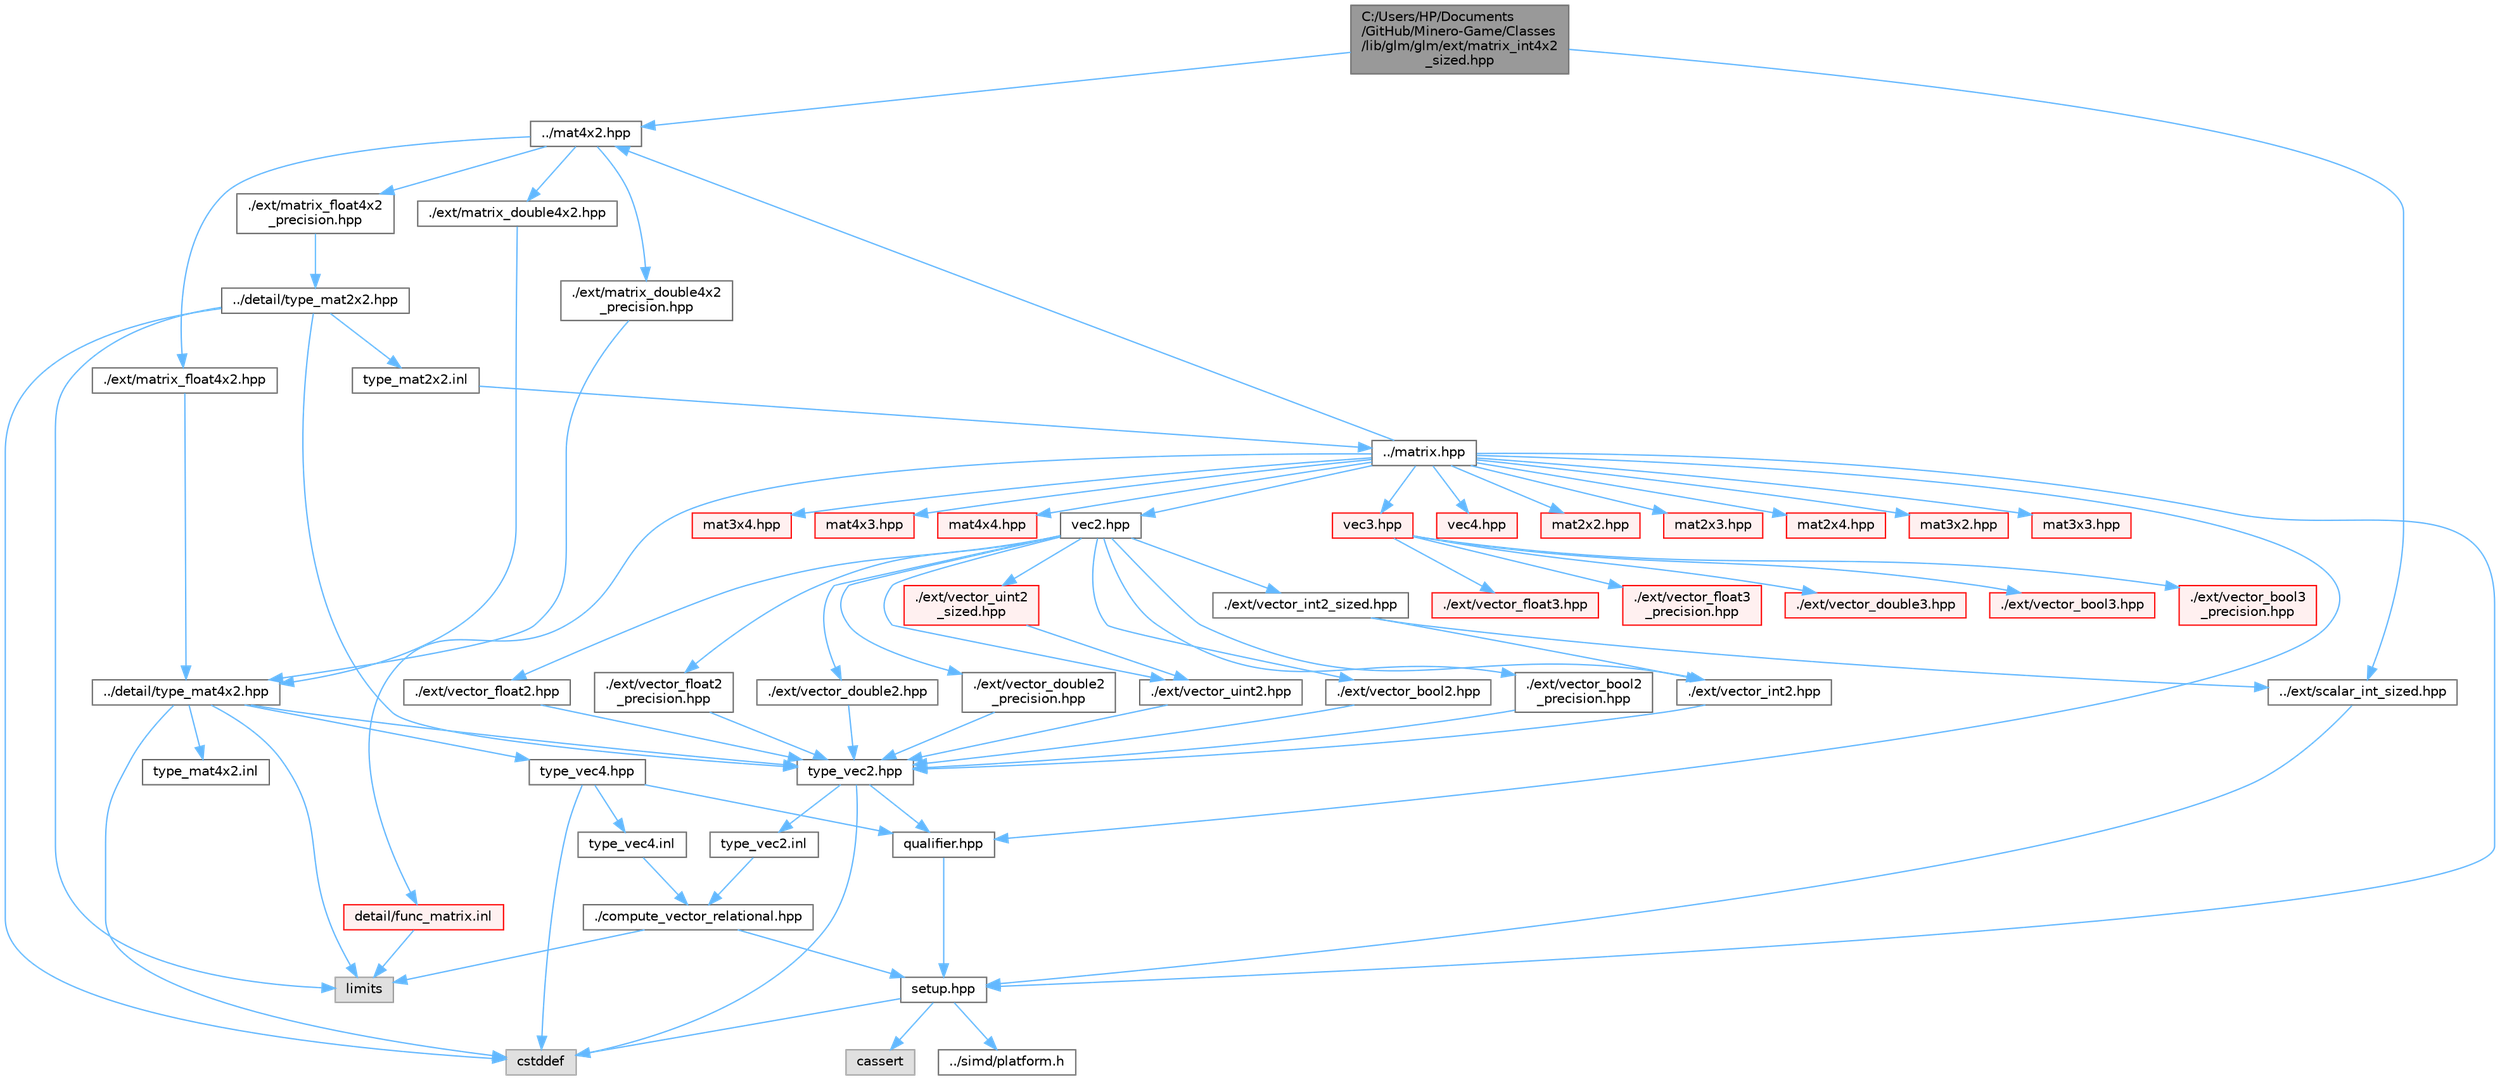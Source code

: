 digraph "C:/Users/HP/Documents/GitHub/Minero-Game/Classes/lib/glm/glm/ext/matrix_int4x2_sized.hpp"
{
 // LATEX_PDF_SIZE
  bgcolor="transparent";
  edge [fontname=Helvetica,fontsize=10,labelfontname=Helvetica,labelfontsize=10];
  node [fontname=Helvetica,fontsize=10,shape=box,height=0.2,width=0.4];
  Node1 [id="Node000001",label="C:/Users/HP/Documents\l/GitHub/Minero-Game/Classes\l/lib/glm/glm/ext/matrix_int4x2\l_sized.hpp",height=0.2,width=0.4,color="gray40", fillcolor="grey60", style="filled", fontcolor="black",tooltip=" "];
  Node1 -> Node2 [id="edge1_Node000001_Node000002",color="steelblue1",style="solid",tooltip=" "];
  Node2 [id="Node000002",label="../mat4x2.hpp",height=0.2,width=0.4,color="grey40", fillcolor="white", style="filled",URL="$_classes_2lib_2glm_2glm_2mat4x2_8hpp.html",tooltip=" "];
  Node2 -> Node3 [id="edge2_Node000002_Node000003",color="steelblue1",style="solid",tooltip=" "];
  Node3 [id="Node000003",label="./ext/matrix_double4x2.hpp",height=0.2,width=0.4,color="grey40", fillcolor="white", style="filled",URL="$_classes_2lib_2glm_2glm_2ext_2matrix__double4x2_8hpp.html",tooltip=" "];
  Node3 -> Node4 [id="edge3_Node000003_Node000004",color="steelblue1",style="solid",tooltip=" "];
  Node4 [id="Node000004",label="../detail/type_mat4x2.hpp",height=0.2,width=0.4,color="grey40", fillcolor="white", style="filled",URL="$_classes_2lib_2glm_2glm_2detail_2type__mat4x2_8hpp.html",tooltip=" "];
  Node4 -> Node5 [id="edge4_Node000004_Node000005",color="steelblue1",style="solid",tooltip=" "];
  Node5 [id="Node000005",label="type_vec2.hpp",height=0.2,width=0.4,color="grey40", fillcolor="white", style="filled",URL="$_classes_2lib_2glm_2glm_2detail_2type__vec2_8hpp.html",tooltip=" "];
  Node5 -> Node6 [id="edge5_Node000005_Node000006",color="steelblue1",style="solid",tooltip=" "];
  Node6 [id="Node000006",label="qualifier.hpp",height=0.2,width=0.4,color="grey40", fillcolor="white", style="filled",URL="$_classes_2lib_2glm_2glm_2detail_2qualifier_8hpp.html",tooltip=" "];
  Node6 -> Node7 [id="edge6_Node000006_Node000007",color="steelblue1",style="solid",tooltip=" "];
  Node7 [id="Node000007",label="setup.hpp",height=0.2,width=0.4,color="grey40", fillcolor="white", style="filled",URL="$_classes_2lib_2glm_2glm_2detail_2setup_8hpp.html",tooltip=" "];
  Node7 -> Node8 [id="edge7_Node000007_Node000008",color="steelblue1",style="solid",tooltip=" "];
  Node8 [id="Node000008",label="cassert",height=0.2,width=0.4,color="grey60", fillcolor="#E0E0E0", style="filled",tooltip=" "];
  Node7 -> Node9 [id="edge8_Node000007_Node000009",color="steelblue1",style="solid",tooltip=" "];
  Node9 [id="Node000009",label="cstddef",height=0.2,width=0.4,color="grey60", fillcolor="#E0E0E0", style="filled",tooltip=" "];
  Node7 -> Node10 [id="edge9_Node000007_Node000010",color="steelblue1",style="solid",tooltip=" "];
  Node10 [id="Node000010",label="../simd/platform.h",height=0.2,width=0.4,color="grey40", fillcolor="white", style="filled",URL="$_classes_2lib_2glm_2glm_2simd_2platform_8h.html",tooltip=" "];
  Node5 -> Node9 [id="edge10_Node000005_Node000009",color="steelblue1",style="solid",tooltip=" "];
  Node5 -> Node11 [id="edge11_Node000005_Node000011",color="steelblue1",style="solid",tooltip=" "];
  Node11 [id="Node000011",label="type_vec2.inl",height=0.2,width=0.4,color="grey40", fillcolor="white", style="filled",URL="$_classes_2lib_2glm_2glm_2detail_2type__vec2_8inl.html",tooltip=" "];
  Node11 -> Node12 [id="edge12_Node000011_Node000012",color="steelblue1",style="solid",tooltip=" "];
  Node12 [id="Node000012",label="./compute_vector_relational.hpp",height=0.2,width=0.4,color="grey40", fillcolor="white", style="filled",URL="$_classes_2lib_2glm_2glm_2detail_2compute__vector__relational_8hpp.html",tooltip=" "];
  Node12 -> Node7 [id="edge13_Node000012_Node000007",color="steelblue1",style="solid",tooltip=" "];
  Node12 -> Node13 [id="edge14_Node000012_Node000013",color="steelblue1",style="solid",tooltip=" "];
  Node13 [id="Node000013",label="limits",height=0.2,width=0.4,color="grey60", fillcolor="#E0E0E0", style="filled",tooltip=" "];
  Node4 -> Node14 [id="edge15_Node000004_Node000014",color="steelblue1",style="solid",tooltip=" "];
  Node14 [id="Node000014",label="type_vec4.hpp",height=0.2,width=0.4,color="grey40", fillcolor="white", style="filled",URL="$_classes_2lib_2glm_2glm_2detail_2type__vec4_8hpp.html",tooltip=" "];
  Node14 -> Node6 [id="edge16_Node000014_Node000006",color="steelblue1",style="solid",tooltip=" "];
  Node14 -> Node9 [id="edge17_Node000014_Node000009",color="steelblue1",style="solid",tooltip=" "];
  Node14 -> Node15 [id="edge18_Node000014_Node000015",color="steelblue1",style="solid",tooltip=" "];
  Node15 [id="Node000015",label="type_vec4.inl",height=0.2,width=0.4,color="grey40", fillcolor="white", style="filled",URL="$_classes_2lib_2glm_2glm_2detail_2type__vec4_8inl.html",tooltip=" "];
  Node15 -> Node12 [id="edge19_Node000015_Node000012",color="steelblue1",style="solid",tooltip=" "];
  Node4 -> Node13 [id="edge20_Node000004_Node000013",color="steelblue1",style="solid",tooltip=" "];
  Node4 -> Node9 [id="edge21_Node000004_Node000009",color="steelblue1",style="solid",tooltip=" "];
  Node4 -> Node16 [id="edge22_Node000004_Node000016",color="steelblue1",style="solid",tooltip=" "];
  Node16 [id="Node000016",label="type_mat4x2.inl",height=0.2,width=0.4,color="grey40", fillcolor="white", style="filled",URL="$_classes_2lib_2glm_2glm_2detail_2type__mat4x2_8inl.html",tooltip=" "];
  Node2 -> Node17 [id="edge23_Node000002_Node000017",color="steelblue1",style="solid",tooltip=" "];
  Node17 [id="Node000017",label="./ext/matrix_double4x2\l_precision.hpp",height=0.2,width=0.4,color="grey40", fillcolor="white", style="filled",URL="$_classes_2lib_2glm_2glm_2ext_2matrix__double4x2__precision_8hpp.html",tooltip=" "];
  Node17 -> Node4 [id="edge24_Node000017_Node000004",color="steelblue1",style="solid",tooltip=" "];
  Node2 -> Node18 [id="edge25_Node000002_Node000018",color="steelblue1",style="solid",tooltip=" "];
  Node18 [id="Node000018",label="./ext/matrix_float4x2.hpp",height=0.2,width=0.4,color="grey40", fillcolor="white", style="filled",URL="$_classes_2lib_2glm_2glm_2ext_2matrix__float4x2_8hpp.html",tooltip=" "];
  Node18 -> Node4 [id="edge26_Node000018_Node000004",color="steelblue1",style="solid",tooltip=" "];
  Node2 -> Node19 [id="edge27_Node000002_Node000019",color="steelblue1",style="solid",tooltip=" "];
  Node19 [id="Node000019",label="./ext/matrix_float4x2\l_precision.hpp",height=0.2,width=0.4,color="grey40", fillcolor="white", style="filled",URL="$_classes_2lib_2glm_2glm_2ext_2matrix__float4x2__precision_8hpp.html",tooltip=" "];
  Node19 -> Node20 [id="edge28_Node000019_Node000020",color="steelblue1",style="solid",tooltip=" "];
  Node20 [id="Node000020",label="../detail/type_mat2x2.hpp",height=0.2,width=0.4,color="grey40", fillcolor="white", style="filled",URL="$_classes_2lib_2glm_2glm_2detail_2type__mat2x2_8hpp.html",tooltip=" "];
  Node20 -> Node5 [id="edge29_Node000020_Node000005",color="steelblue1",style="solid",tooltip=" "];
  Node20 -> Node13 [id="edge30_Node000020_Node000013",color="steelblue1",style="solid",tooltip=" "];
  Node20 -> Node9 [id="edge31_Node000020_Node000009",color="steelblue1",style="solid",tooltip=" "];
  Node20 -> Node21 [id="edge32_Node000020_Node000021",color="steelblue1",style="solid",tooltip=" "];
  Node21 [id="Node000021",label="type_mat2x2.inl",height=0.2,width=0.4,color="grey40", fillcolor="white", style="filled",URL="$_classes_2lib_2glm_2glm_2detail_2type__mat2x2_8inl.html",tooltip=" "];
  Node21 -> Node22 [id="edge33_Node000021_Node000022",color="steelblue1",style="solid",tooltip=" "];
  Node22 [id="Node000022",label="../matrix.hpp",height=0.2,width=0.4,color="grey40", fillcolor="white", style="filled",URL="$_classes_2lib_2glm_2glm_2matrix_8hpp.html",tooltip=" "];
  Node22 -> Node6 [id="edge34_Node000022_Node000006",color="steelblue1",style="solid",tooltip=" "];
  Node22 -> Node7 [id="edge35_Node000022_Node000007",color="steelblue1",style="solid",tooltip=" "];
  Node22 -> Node23 [id="edge36_Node000022_Node000023",color="steelblue1",style="solid",tooltip=" "];
  Node23 [id="Node000023",label="vec2.hpp",height=0.2,width=0.4,color="grey40", fillcolor="white", style="filled",URL="$_classes_2lib_2glm_2glm_2vec2_8hpp.html",tooltip=" "];
  Node23 -> Node24 [id="edge37_Node000023_Node000024",color="steelblue1",style="solid",tooltip=" "];
  Node24 [id="Node000024",label="./ext/vector_bool2.hpp",height=0.2,width=0.4,color="grey40", fillcolor="white", style="filled",URL="$_classes_2lib_2glm_2glm_2ext_2vector__bool2_8hpp.html",tooltip=" "];
  Node24 -> Node5 [id="edge38_Node000024_Node000005",color="steelblue1",style="solid",tooltip=" "];
  Node23 -> Node25 [id="edge39_Node000023_Node000025",color="steelblue1",style="solid",tooltip=" "];
  Node25 [id="Node000025",label="./ext/vector_bool2\l_precision.hpp",height=0.2,width=0.4,color="grey40", fillcolor="white", style="filled",URL="$_classes_2lib_2glm_2glm_2ext_2vector__bool2__precision_8hpp.html",tooltip=" "];
  Node25 -> Node5 [id="edge40_Node000025_Node000005",color="steelblue1",style="solid",tooltip=" "];
  Node23 -> Node26 [id="edge41_Node000023_Node000026",color="steelblue1",style="solid",tooltip=" "];
  Node26 [id="Node000026",label="./ext/vector_float2.hpp",height=0.2,width=0.4,color="grey40", fillcolor="white", style="filled",URL="$_classes_2lib_2glm_2glm_2ext_2vector__float2_8hpp.html",tooltip=" "];
  Node26 -> Node5 [id="edge42_Node000026_Node000005",color="steelblue1",style="solid",tooltip=" "];
  Node23 -> Node27 [id="edge43_Node000023_Node000027",color="steelblue1",style="solid",tooltip=" "];
  Node27 [id="Node000027",label="./ext/vector_float2\l_precision.hpp",height=0.2,width=0.4,color="grey40", fillcolor="white", style="filled",URL="$_classes_2lib_2glm_2glm_2ext_2vector__float2__precision_8hpp.html",tooltip=" "];
  Node27 -> Node5 [id="edge44_Node000027_Node000005",color="steelblue1",style="solid",tooltip=" "];
  Node23 -> Node28 [id="edge45_Node000023_Node000028",color="steelblue1",style="solid",tooltip=" "];
  Node28 [id="Node000028",label="./ext/vector_double2.hpp",height=0.2,width=0.4,color="grey40", fillcolor="white", style="filled",URL="$_classes_2lib_2glm_2glm_2ext_2vector__double2_8hpp.html",tooltip=" "];
  Node28 -> Node5 [id="edge46_Node000028_Node000005",color="steelblue1",style="solid",tooltip=" "];
  Node23 -> Node29 [id="edge47_Node000023_Node000029",color="steelblue1",style="solid",tooltip=" "];
  Node29 [id="Node000029",label="./ext/vector_double2\l_precision.hpp",height=0.2,width=0.4,color="grey40", fillcolor="white", style="filled",URL="$_classes_2lib_2glm_2glm_2ext_2vector__double2__precision_8hpp.html",tooltip=" "];
  Node29 -> Node5 [id="edge48_Node000029_Node000005",color="steelblue1",style="solid",tooltip=" "];
  Node23 -> Node30 [id="edge49_Node000023_Node000030",color="steelblue1",style="solid",tooltip=" "];
  Node30 [id="Node000030",label="./ext/vector_int2.hpp",height=0.2,width=0.4,color="grey40", fillcolor="white", style="filled",URL="$_classes_2lib_2glm_2glm_2ext_2vector__int2_8hpp.html",tooltip=" "];
  Node30 -> Node5 [id="edge50_Node000030_Node000005",color="steelblue1",style="solid",tooltip=" "];
  Node23 -> Node31 [id="edge51_Node000023_Node000031",color="steelblue1",style="solid",tooltip=" "];
  Node31 [id="Node000031",label="./ext/vector_int2_sized.hpp",height=0.2,width=0.4,color="grey40", fillcolor="white", style="filled",URL="$_classes_2lib_2glm_2glm_2ext_2vector__int2__sized_8hpp.html",tooltip=" "];
  Node31 -> Node30 [id="edge52_Node000031_Node000030",color="steelblue1",style="solid",tooltip=" "];
  Node31 -> Node32 [id="edge53_Node000031_Node000032",color="steelblue1",style="solid",tooltip=" "];
  Node32 [id="Node000032",label="../ext/scalar_int_sized.hpp",height=0.2,width=0.4,color="grey40", fillcolor="white", style="filled",URL="$_classes_2lib_2glm_2glm_2ext_2scalar__int__sized_8hpp.html",tooltip=" "];
  Node32 -> Node7 [id="edge54_Node000032_Node000007",color="steelblue1",style="solid",tooltip=" "];
  Node23 -> Node33 [id="edge55_Node000023_Node000033",color="steelblue1",style="solid",tooltip=" "];
  Node33 [id="Node000033",label="./ext/vector_uint2.hpp",height=0.2,width=0.4,color="grey40", fillcolor="white", style="filled",URL="$_classes_2lib_2glm_2glm_2ext_2vector__uint2_8hpp.html",tooltip=" "];
  Node33 -> Node5 [id="edge56_Node000033_Node000005",color="steelblue1",style="solid",tooltip=" "];
  Node23 -> Node34 [id="edge57_Node000023_Node000034",color="steelblue1",style="solid",tooltip=" "];
  Node34 [id="Node000034",label="./ext/vector_uint2\l_sized.hpp",height=0.2,width=0.4,color="red", fillcolor="#FFF0F0", style="filled",URL="$_classes_2lib_2glm_2glm_2ext_2vector__uint2__sized_8hpp.html",tooltip=" "];
  Node34 -> Node33 [id="edge58_Node000034_Node000033",color="steelblue1",style="solid",tooltip=" "];
  Node22 -> Node36 [id="edge59_Node000022_Node000036",color="steelblue1",style="solid",tooltip=" "];
  Node36 [id="Node000036",label="vec3.hpp",height=0.2,width=0.4,color="red", fillcolor="#FFF0F0", style="filled",URL="$_classes_2lib_2glm_2glm_2vec3_8hpp.html",tooltip=" "];
  Node36 -> Node37 [id="edge60_Node000036_Node000037",color="steelblue1",style="solid",tooltip=" "];
  Node37 [id="Node000037",label="./ext/vector_bool3.hpp",height=0.2,width=0.4,color="red", fillcolor="#FFF0F0", style="filled",URL="$_classes_2lib_2glm_2glm_2ext_2vector__bool3_8hpp.html",tooltip=" "];
  Node36 -> Node40 [id="edge61_Node000036_Node000040",color="steelblue1",style="solid",tooltip=" "];
  Node40 [id="Node000040",label="./ext/vector_bool3\l_precision.hpp",height=0.2,width=0.4,color="red", fillcolor="#FFF0F0", style="filled",URL="$_classes_2lib_2glm_2glm_2ext_2vector__bool3__precision_8hpp.html",tooltip=" "];
  Node36 -> Node41 [id="edge62_Node000036_Node000041",color="steelblue1",style="solid",tooltip=" "];
  Node41 [id="Node000041",label="./ext/vector_float3.hpp",height=0.2,width=0.4,color="red", fillcolor="#FFF0F0", style="filled",URL="$_classes_2lib_2glm_2glm_2ext_2vector__float3_8hpp.html",tooltip=" "];
  Node36 -> Node42 [id="edge63_Node000036_Node000042",color="steelblue1",style="solid",tooltip=" "];
  Node42 [id="Node000042",label="./ext/vector_float3\l_precision.hpp",height=0.2,width=0.4,color="red", fillcolor="#FFF0F0", style="filled",URL="$_classes_2lib_2glm_2glm_2ext_2vector__float3__precision_8hpp.html",tooltip=" "];
  Node36 -> Node43 [id="edge64_Node000036_Node000043",color="steelblue1",style="solid",tooltip=" "];
  Node43 [id="Node000043",label="./ext/vector_double3.hpp",height=0.2,width=0.4,color="red", fillcolor="#FFF0F0", style="filled",URL="$_classes_2lib_2glm_2glm_2ext_2vector__double3_8hpp.html",tooltip=" "];
  Node22 -> Node49 [id="edge65_Node000022_Node000049",color="steelblue1",style="solid",tooltip=" "];
  Node49 [id="Node000049",label="vec4.hpp",height=0.2,width=0.4,color="red", fillcolor="#FFF0F0", style="filled",URL="$_classes_2lib_2glm_2glm_2vec4_8hpp.html",tooltip=" "];
  Node22 -> Node60 [id="edge66_Node000022_Node000060",color="steelblue1",style="solid",tooltip=" "];
  Node60 [id="Node000060",label="mat2x2.hpp",height=0.2,width=0.4,color="red", fillcolor="#FFF0F0", style="filled",URL="$_classes_2lib_2glm_2glm_2mat2x2_8hpp.html",tooltip=" "];
  Node22 -> Node65 [id="edge67_Node000022_Node000065",color="steelblue1",style="solid",tooltip=" "];
  Node65 [id="Node000065",label="mat2x3.hpp",height=0.2,width=0.4,color="red", fillcolor="#FFF0F0", style="filled",URL="$_classes_2lib_2glm_2glm_2mat2x3_8hpp.html",tooltip=" "];
  Node22 -> Node72 [id="edge68_Node000022_Node000072",color="steelblue1",style="solid",tooltip=" "];
  Node72 [id="Node000072",label="mat2x4.hpp",height=0.2,width=0.4,color="red", fillcolor="#FFF0F0", style="filled",URL="$_classes_2lib_2glm_2glm_2mat2x4_8hpp.html",tooltip=" "];
  Node22 -> Node79 [id="edge69_Node000022_Node000079",color="steelblue1",style="solid",tooltip=" "];
  Node79 [id="Node000079",label="mat3x2.hpp",height=0.2,width=0.4,color="red", fillcolor="#FFF0F0", style="filled",URL="$_classes_2lib_2glm_2glm_2mat3x2_8hpp.html",tooltip=" "];
  Node22 -> Node86 [id="edge70_Node000022_Node000086",color="steelblue1",style="solid",tooltip=" "];
  Node86 [id="Node000086",label="mat3x3.hpp",height=0.2,width=0.4,color="red", fillcolor="#FFF0F0", style="filled",URL="$_classes_2lib_2glm_2glm_2mat3x3_8hpp.html",tooltip=" "];
  Node22 -> Node93 [id="edge71_Node000022_Node000093",color="steelblue1",style="solid",tooltip=" "];
  Node93 [id="Node000093",label="mat3x4.hpp",height=0.2,width=0.4,color="red", fillcolor="#FFF0F0", style="filled",URL="$_classes_2lib_2glm_2glm_2mat3x4_8hpp.html",tooltip=" "];
  Node22 -> Node2 [id="edge72_Node000022_Node000002",color="steelblue1",style="solid",tooltip=" "];
  Node22 -> Node100 [id="edge73_Node000022_Node000100",color="steelblue1",style="solid",tooltip=" "];
  Node100 [id="Node000100",label="mat4x3.hpp",height=0.2,width=0.4,color="red", fillcolor="#FFF0F0", style="filled",URL="$_classes_2lib_2glm_2glm_2mat4x3_8hpp.html",tooltip=" "];
  Node22 -> Node107 [id="edge74_Node000022_Node000107",color="steelblue1",style="solid",tooltip=" "];
  Node107 [id="Node000107",label="mat4x4.hpp",height=0.2,width=0.4,color="red", fillcolor="#FFF0F0", style="filled",URL="$_classes_2lib_2glm_2glm_2mat4x4_8hpp.html",tooltip=" "];
  Node22 -> Node114 [id="edge75_Node000022_Node000114",color="steelblue1",style="solid",tooltip=" "];
  Node114 [id="Node000114",label="detail/func_matrix.inl",height=0.2,width=0.4,color="red", fillcolor="#FFF0F0", style="filled",URL="$_classes_2lib_2glm_2glm_2detail_2func__matrix_8inl.html",tooltip=" "];
  Node114 -> Node13 [id="edge76_Node000114_Node000013",color="steelblue1",style="solid",tooltip=" "];
  Node1 -> Node32 [id="edge77_Node000001_Node000032",color="steelblue1",style="solid",tooltip=" "];
}
